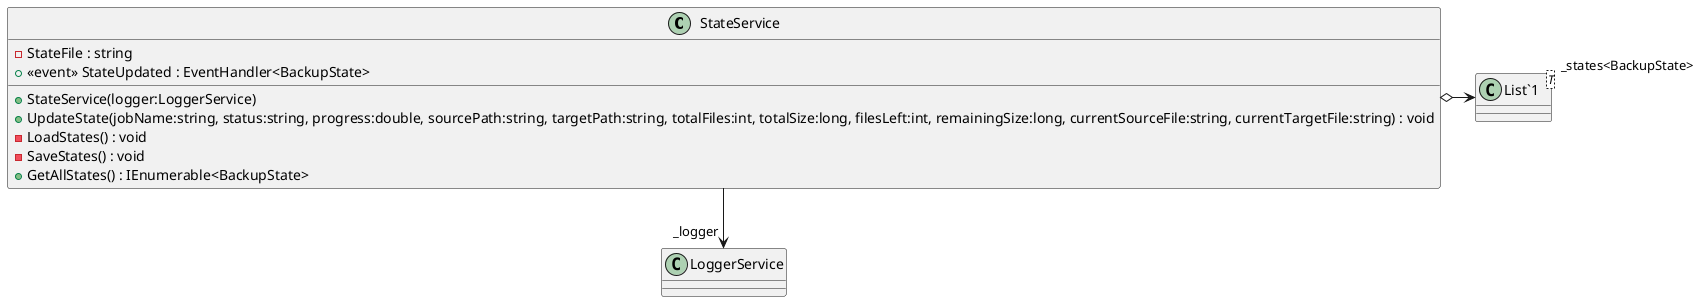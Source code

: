 @startuml
class StateService {
    - StateFile : string
    +  <<event>> StateUpdated : EventHandler<BackupState> 
    + StateService(logger:LoggerService)
    + UpdateState(jobName:string, status:string, progress:double, sourcePath:string, targetPath:string, totalFiles:int, totalSize:long, filesLeft:int, remainingSize:long, currentSourceFile:string, currentTargetFile:string) : void
    - LoadStates() : void
    - SaveStates() : void
    + GetAllStates() : IEnumerable<BackupState>
}
class "List`1"<T> {
}
StateService o-> "_states<BackupState>" "List`1"
StateService --> "_logger" LoggerService
@enduml
